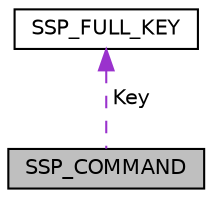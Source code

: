 digraph "SSP_COMMAND"
{
  edge [fontname="Helvetica",fontsize="10",labelfontname="Helvetica",labelfontsize="10"];
  node [fontname="Helvetica",fontsize="10",shape=record];
  Node1 [label="SSP_COMMAND",height=0.2,width=0.4,color="black", fillcolor="grey75", style="filled", fontcolor="black"];
  Node2 -> Node1 [dir="back",color="darkorchid3",fontsize="10",style="dashed",label=" Key" ,fontname="Helvetica"];
  Node2 [label="SSP_FULL_KEY",height=0.2,width=0.4,color="black", fillcolor="white", style="filled",URL="$structSSP__FULL__KEY.html"];
}
